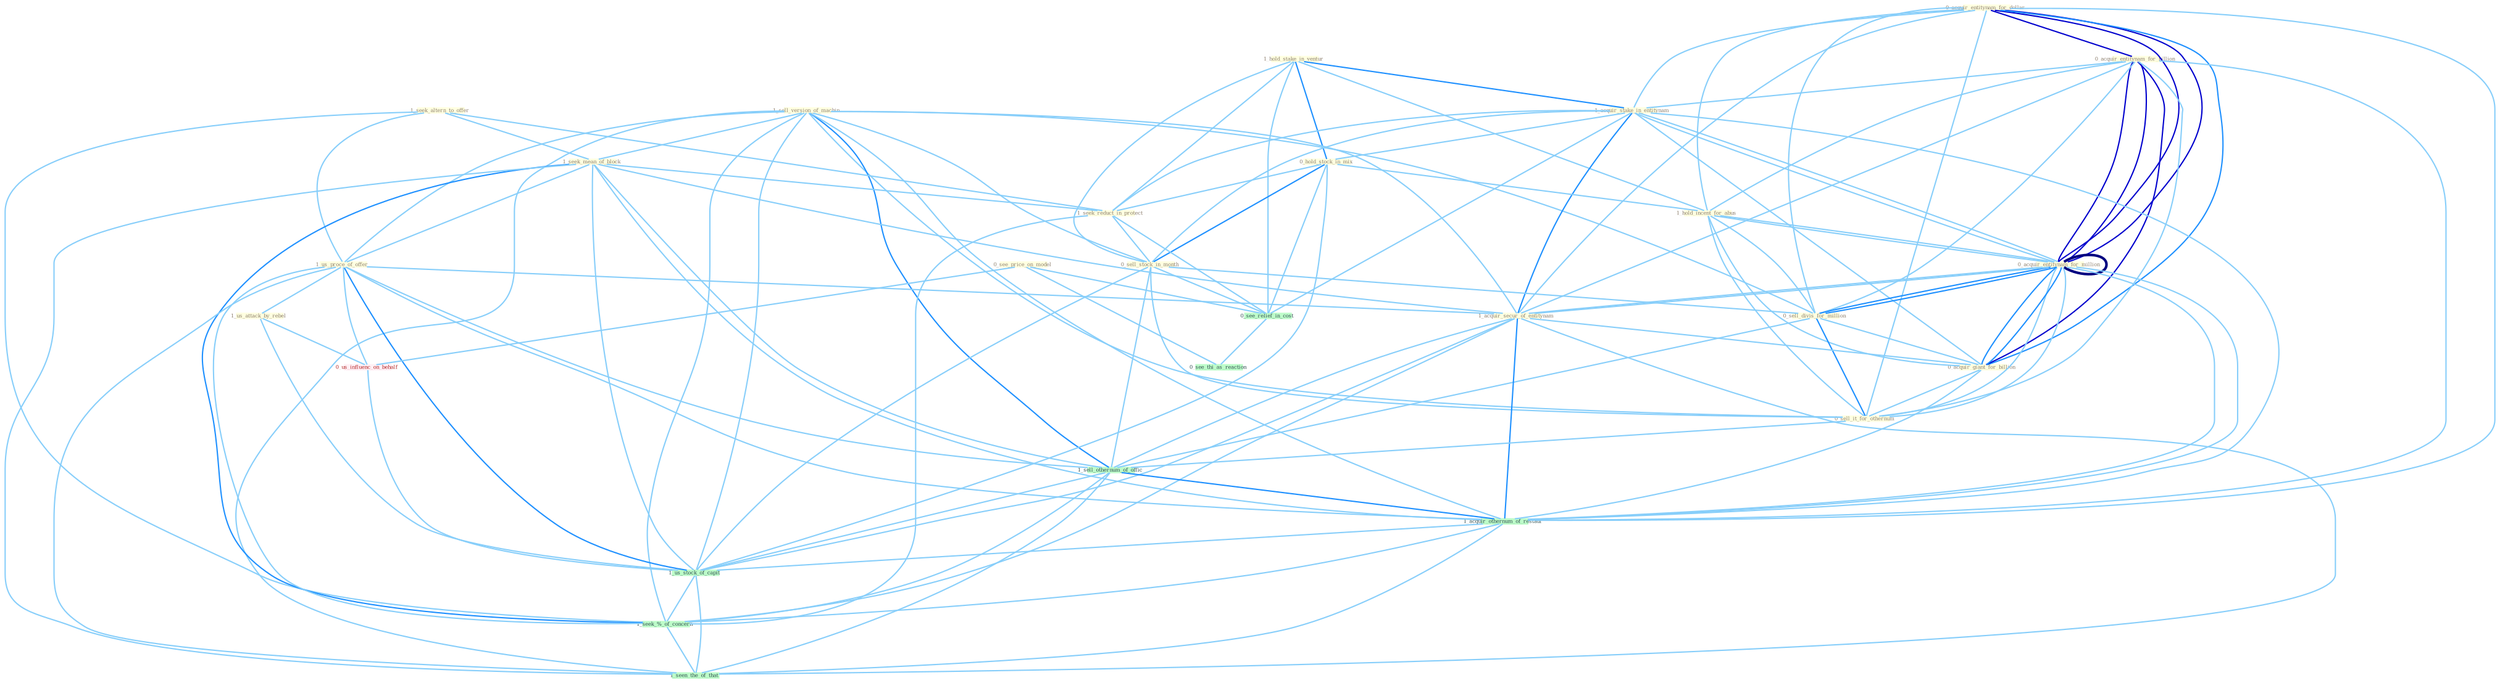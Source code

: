 Graph G{ 
    node
    [shape=polygon,style=filled,width=.5,height=.06,color="#BDFCC9",fixedsize=true,fontsize=4,
    fontcolor="#2f4f4f"];
    {node
    [color="#ffffe0", fontcolor="#8b7d6b"] "1_hold_stake_in_ventur " "1_sell_version_of_machin " "1_seek_altern_to_offer " "0_acquir_entitynam_for_dollar " "1_seek_mean_of_block " "1_us_proce_of_offer " "0_acquir_entitynam_for_billion " "1_acquir_stake_in_entitynam " "0_hold_stock_in_mix " "0_see_price_on_model " "1_hold_incent_for_abus " "1_us_attack_by_rebel " "0_acquir_entitynam_for_million " "1_seek_reduct_in_protect " "0_sell_stock_in_month " "0_sell_divis_for_million " "1_acquir_secur_of_entitynam " "0_acquir_giant_for_billion " "0_sell_it_for_othernum "}
{node [color="#fff0f5", fontcolor="#b22222"] "0_us_influenc_on_behalf "}
edge [color="#B0E2FF"];

	"1_hold_stake_in_ventur " -- "1_acquir_stake_in_entitynam " [w="2", color="#1e90ff" , len=0.8];
	"1_hold_stake_in_ventur " -- "0_hold_stock_in_mix " [w="2", color="#1e90ff" , len=0.8];
	"1_hold_stake_in_ventur " -- "1_hold_incent_for_abus " [w="1", color="#87cefa" ];
	"1_hold_stake_in_ventur " -- "1_seek_reduct_in_protect " [w="1", color="#87cefa" ];
	"1_hold_stake_in_ventur " -- "0_sell_stock_in_month " [w="1", color="#87cefa" ];
	"1_hold_stake_in_ventur " -- "0_see_relief_in_cost " [w="1", color="#87cefa" ];
	"1_sell_version_of_machin " -- "1_seek_mean_of_block " [w="1", color="#87cefa" ];
	"1_sell_version_of_machin " -- "1_us_proce_of_offer " [w="1", color="#87cefa" ];
	"1_sell_version_of_machin " -- "0_sell_stock_in_month " [w="1", color="#87cefa" ];
	"1_sell_version_of_machin " -- "0_sell_divis_for_million " [w="1", color="#87cefa" ];
	"1_sell_version_of_machin " -- "1_acquir_secur_of_entitynam " [w="1", color="#87cefa" ];
	"1_sell_version_of_machin " -- "0_sell_it_for_othernum " [w="1", color="#87cefa" ];
	"1_sell_version_of_machin " -- "1_sell_othernum_of_offic " [w="2", color="#1e90ff" , len=0.8];
	"1_sell_version_of_machin " -- "1_acquir_othernum_of_restaur " [w="1", color="#87cefa" ];
	"1_sell_version_of_machin " -- "1_us_stock_of_capit " [w="1", color="#87cefa" ];
	"1_sell_version_of_machin " -- "1_seek_%_of_concern " [w="1", color="#87cefa" ];
	"1_sell_version_of_machin " -- "1_seen_the_of_that " [w="1", color="#87cefa" ];
	"1_seek_altern_to_offer " -- "1_seek_mean_of_block " [w="1", color="#87cefa" ];
	"1_seek_altern_to_offer " -- "1_us_proce_of_offer " [w="1", color="#87cefa" ];
	"1_seek_altern_to_offer " -- "1_seek_reduct_in_protect " [w="1", color="#87cefa" ];
	"1_seek_altern_to_offer " -- "1_seek_%_of_concern " [w="1", color="#87cefa" ];
	"0_acquir_entitynam_for_dollar " -- "0_acquir_entitynam_for_billion " [w="3", color="#0000cd" , len=0.6];
	"0_acquir_entitynam_for_dollar " -- "1_acquir_stake_in_entitynam " [w="1", color="#87cefa" ];
	"0_acquir_entitynam_for_dollar " -- "1_hold_incent_for_abus " [w="1", color="#87cefa" ];
	"0_acquir_entitynam_for_dollar " -- "0_acquir_entitynam_for_million " [w="3", color="#0000cd" , len=0.6];
	"0_acquir_entitynam_for_dollar " -- "0_sell_divis_for_million " [w="1", color="#87cefa" ];
	"0_acquir_entitynam_for_dollar " -- "1_acquir_secur_of_entitynam " [w="1", color="#87cefa" ];
	"0_acquir_entitynam_for_dollar " -- "0_acquir_giant_for_billion " [w="2", color="#1e90ff" , len=0.8];
	"0_acquir_entitynam_for_dollar " -- "0_sell_it_for_othernum " [w="1", color="#87cefa" ];
	"0_acquir_entitynam_for_dollar " -- "0_acquir_entitynam_for_million " [w="3", color="#0000cd" , len=0.6];
	"0_acquir_entitynam_for_dollar " -- "1_acquir_othernum_of_restaur " [w="1", color="#87cefa" ];
	"1_seek_mean_of_block " -- "1_us_proce_of_offer " [w="1", color="#87cefa" ];
	"1_seek_mean_of_block " -- "1_seek_reduct_in_protect " [w="1", color="#87cefa" ];
	"1_seek_mean_of_block " -- "1_acquir_secur_of_entitynam " [w="1", color="#87cefa" ];
	"1_seek_mean_of_block " -- "1_sell_othernum_of_offic " [w="1", color="#87cefa" ];
	"1_seek_mean_of_block " -- "1_acquir_othernum_of_restaur " [w="1", color="#87cefa" ];
	"1_seek_mean_of_block " -- "1_us_stock_of_capit " [w="1", color="#87cefa" ];
	"1_seek_mean_of_block " -- "1_seek_%_of_concern " [w="2", color="#1e90ff" , len=0.8];
	"1_seek_mean_of_block " -- "1_seen_the_of_that " [w="1", color="#87cefa" ];
	"1_us_proce_of_offer " -- "1_us_attack_by_rebel " [w="1", color="#87cefa" ];
	"1_us_proce_of_offer " -- "1_acquir_secur_of_entitynam " [w="1", color="#87cefa" ];
	"1_us_proce_of_offer " -- "1_sell_othernum_of_offic " [w="1", color="#87cefa" ];
	"1_us_proce_of_offer " -- "0_us_influenc_on_behalf " [w="1", color="#87cefa" ];
	"1_us_proce_of_offer " -- "1_acquir_othernum_of_restaur " [w="1", color="#87cefa" ];
	"1_us_proce_of_offer " -- "1_us_stock_of_capit " [w="2", color="#1e90ff" , len=0.8];
	"1_us_proce_of_offer " -- "1_seek_%_of_concern " [w="1", color="#87cefa" ];
	"1_us_proce_of_offer " -- "1_seen_the_of_that " [w="1", color="#87cefa" ];
	"0_acquir_entitynam_for_billion " -- "1_acquir_stake_in_entitynam " [w="1", color="#87cefa" ];
	"0_acquir_entitynam_for_billion " -- "1_hold_incent_for_abus " [w="1", color="#87cefa" ];
	"0_acquir_entitynam_for_billion " -- "0_acquir_entitynam_for_million " [w="3", color="#0000cd" , len=0.6];
	"0_acquir_entitynam_for_billion " -- "0_sell_divis_for_million " [w="1", color="#87cefa" ];
	"0_acquir_entitynam_for_billion " -- "1_acquir_secur_of_entitynam " [w="1", color="#87cefa" ];
	"0_acquir_entitynam_for_billion " -- "0_acquir_giant_for_billion " [w="3", color="#0000cd" , len=0.6];
	"0_acquir_entitynam_for_billion " -- "0_sell_it_for_othernum " [w="1", color="#87cefa" ];
	"0_acquir_entitynam_for_billion " -- "0_acquir_entitynam_for_million " [w="3", color="#0000cd" , len=0.6];
	"0_acquir_entitynam_for_billion " -- "1_acquir_othernum_of_restaur " [w="1", color="#87cefa" ];
	"1_acquir_stake_in_entitynam " -- "0_hold_stock_in_mix " [w="1", color="#87cefa" ];
	"1_acquir_stake_in_entitynam " -- "0_acquir_entitynam_for_million " [w="1", color="#87cefa" ];
	"1_acquir_stake_in_entitynam " -- "1_seek_reduct_in_protect " [w="1", color="#87cefa" ];
	"1_acquir_stake_in_entitynam " -- "0_sell_stock_in_month " [w="1", color="#87cefa" ];
	"1_acquir_stake_in_entitynam " -- "1_acquir_secur_of_entitynam " [w="2", color="#1e90ff" , len=0.8];
	"1_acquir_stake_in_entitynam " -- "0_acquir_giant_for_billion " [w="1", color="#87cefa" ];
	"1_acquir_stake_in_entitynam " -- "0_acquir_entitynam_for_million " [w="1", color="#87cefa" ];
	"1_acquir_stake_in_entitynam " -- "0_see_relief_in_cost " [w="1", color="#87cefa" ];
	"1_acquir_stake_in_entitynam " -- "1_acquir_othernum_of_restaur " [w="1", color="#87cefa" ];
	"0_hold_stock_in_mix " -- "1_hold_incent_for_abus " [w="1", color="#87cefa" ];
	"0_hold_stock_in_mix " -- "1_seek_reduct_in_protect " [w="1", color="#87cefa" ];
	"0_hold_stock_in_mix " -- "0_sell_stock_in_month " [w="2", color="#1e90ff" , len=0.8];
	"0_hold_stock_in_mix " -- "0_see_relief_in_cost " [w="1", color="#87cefa" ];
	"0_hold_stock_in_mix " -- "1_us_stock_of_capit " [w="1", color="#87cefa" ];
	"0_see_price_on_model " -- "0_us_influenc_on_behalf " [w="1", color="#87cefa" ];
	"0_see_price_on_model " -- "0_see_relief_in_cost " [w="1", color="#87cefa" ];
	"0_see_price_on_model " -- "0_see_thi_as_reaction " [w="1", color="#87cefa" ];
	"1_hold_incent_for_abus " -- "0_acquir_entitynam_for_million " [w="1", color="#87cefa" ];
	"1_hold_incent_for_abus " -- "0_sell_divis_for_million " [w="1", color="#87cefa" ];
	"1_hold_incent_for_abus " -- "0_acquir_giant_for_billion " [w="1", color="#87cefa" ];
	"1_hold_incent_for_abus " -- "0_sell_it_for_othernum " [w="1", color="#87cefa" ];
	"1_hold_incent_for_abus " -- "0_acquir_entitynam_for_million " [w="1", color="#87cefa" ];
	"1_us_attack_by_rebel " -- "0_us_influenc_on_behalf " [w="1", color="#87cefa" ];
	"1_us_attack_by_rebel " -- "1_us_stock_of_capit " [w="1", color="#87cefa" ];
	"0_acquir_entitynam_for_million " -- "0_sell_divis_for_million " [w="2", color="#1e90ff" , len=0.8];
	"0_acquir_entitynam_for_million " -- "1_acquir_secur_of_entitynam " [w="1", color="#87cefa" ];
	"0_acquir_entitynam_for_million " -- "0_acquir_giant_for_billion " [w="2", color="#1e90ff" , len=0.8];
	"0_acquir_entitynam_for_million " -- "0_sell_it_for_othernum " [w="1", color="#87cefa" ];
	"0_acquir_entitynam_for_million " -- "0_acquir_entitynam_for_million " [w="4", style=bold, color="#000080", len=0.4];
	"0_acquir_entitynam_for_million " -- "1_acquir_othernum_of_restaur " [w="1", color="#87cefa" ];
	"1_seek_reduct_in_protect " -- "0_sell_stock_in_month " [w="1", color="#87cefa" ];
	"1_seek_reduct_in_protect " -- "0_see_relief_in_cost " [w="1", color="#87cefa" ];
	"1_seek_reduct_in_protect " -- "1_seek_%_of_concern " [w="1", color="#87cefa" ];
	"0_sell_stock_in_month " -- "0_sell_divis_for_million " [w="1", color="#87cefa" ];
	"0_sell_stock_in_month " -- "0_sell_it_for_othernum " [w="1", color="#87cefa" ];
	"0_sell_stock_in_month " -- "1_sell_othernum_of_offic " [w="1", color="#87cefa" ];
	"0_sell_stock_in_month " -- "0_see_relief_in_cost " [w="1", color="#87cefa" ];
	"0_sell_stock_in_month " -- "1_us_stock_of_capit " [w="1", color="#87cefa" ];
	"0_sell_divis_for_million " -- "0_acquir_giant_for_billion " [w="1", color="#87cefa" ];
	"0_sell_divis_for_million " -- "0_sell_it_for_othernum " [w="2", color="#1e90ff" , len=0.8];
	"0_sell_divis_for_million " -- "0_acquir_entitynam_for_million " [w="2", color="#1e90ff" , len=0.8];
	"0_sell_divis_for_million " -- "1_sell_othernum_of_offic " [w="1", color="#87cefa" ];
	"1_acquir_secur_of_entitynam " -- "0_acquir_giant_for_billion " [w="1", color="#87cefa" ];
	"1_acquir_secur_of_entitynam " -- "0_acquir_entitynam_for_million " [w="1", color="#87cefa" ];
	"1_acquir_secur_of_entitynam " -- "1_sell_othernum_of_offic " [w="1", color="#87cefa" ];
	"1_acquir_secur_of_entitynam " -- "1_acquir_othernum_of_restaur " [w="2", color="#1e90ff" , len=0.8];
	"1_acquir_secur_of_entitynam " -- "1_us_stock_of_capit " [w="1", color="#87cefa" ];
	"1_acquir_secur_of_entitynam " -- "1_seek_%_of_concern " [w="1", color="#87cefa" ];
	"1_acquir_secur_of_entitynam " -- "1_seen_the_of_that " [w="1", color="#87cefa" ];
	"0_acquir_giant_for_billion " -- "0_sell_it_for_othernum " [w="1", color="#87cefa" ];
	"0_acquir_giant_for_billion " -- "0_acquir_entitynam_for_million " [w="2", color="#1e90ff" , len=0.8];
	"0_acquir_giant_for_billion " -- "1_acquir_othernum_of_restaur " [w="1", color="#87cefa" ];
	"0_sell_it_for_othernum " -- "0_acquir_entitynam_for_million " [w="1", color="#87cefa" ];
	"0_sell_it_for_othernum " -- "1_sell_othernum_of_offic " [w="1", color="#87cefa" ];
	"0_acquir_entitynam_for_million " -- "1_acquir_othernum_of_restaur " [w="1", color="#87cefa" ];
	"1_sell_othernum_of_offic " -- "1_acquir_othernum_of_restaur " [w="2", color="#1e90ff" , len=0.8];
	"1_sell_othernum_of_offic " -- "1_us_stock_of_capit " [w="1", color="#87cefa" ];
	"1_sell_othernum_of_offic " -- "1_seek_%_of_concern " [w="1", color="#87cefa" ];
	"1_sell_othernum_of_offic " -- "1_seen_the_of_that " [w="1", color="#87cefa" ];
	"0_us_influenc_on_behalf " -- "1_us_stock_of_capit " [w="1", color="#87cefa" ];
	"0_see_relief_in_cost " -- "0_see_thi_as_reaction " [w="1", color="#87cefa" ];
	"1_acquir_othernum_of_restaur " -- "1_us_stock_of_capit " [w="1", color="#87cefa" ];
	"1_acquir_othernum_of_restaur " -- "1_seek_%_of_concern " [w="1", color="#87cefa" ];
	"1_acquir_othernum_of_restaur " -- "1_seen_the_of_that " [w="1", color="#87cefa" ];
	"1_us_stock_of_capit " -- "1_seek_%_of_concern " [w="1", color="#87cefa" ];
	"1_us_stock_of_capit " -- "1_seen_the_of_that " [w="1", color="#87cefa" ];
	"1_seek_%_of_concern " -- "1_seen_the_of_that " [w="1", color="#87cefa" ];
}